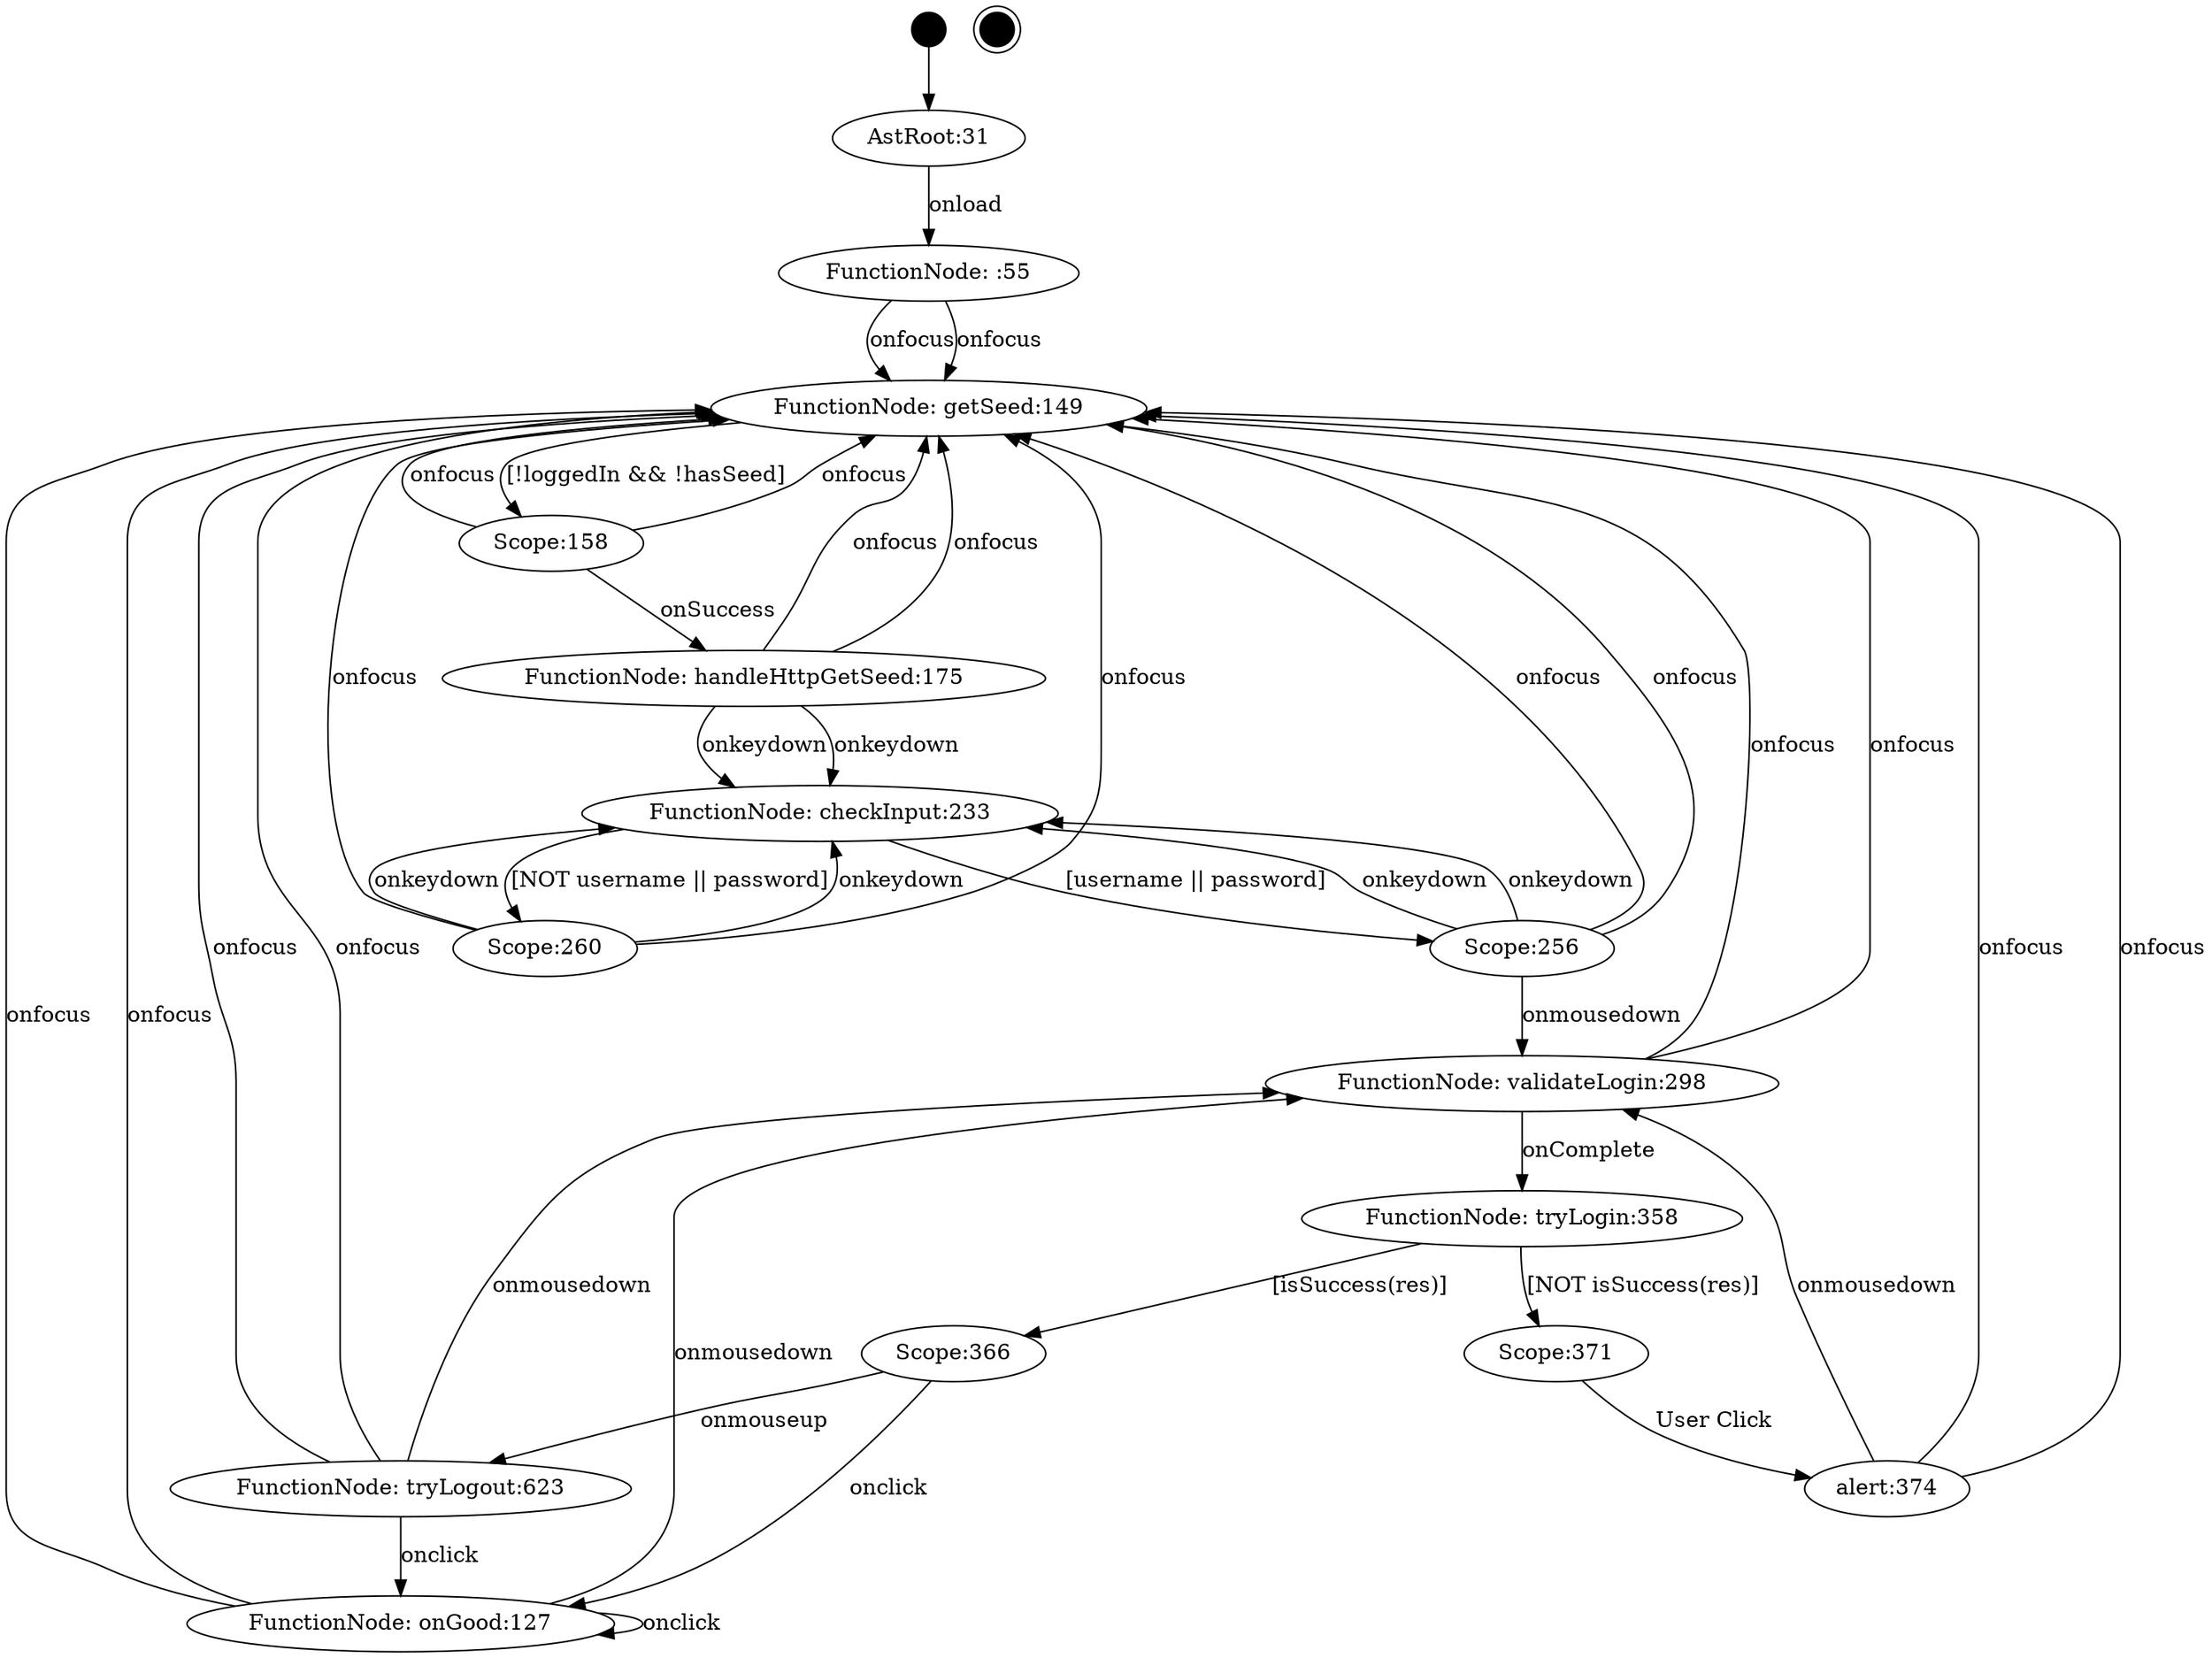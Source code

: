 digraph FSM {
JSAnalyzer_0000002917[label="",shape=circle,style=filled,color=black,fixedsize=true,width=0.3];
JSAnalyzer_0000002919[label="",shape=doublecircle,style=filled,color=black,fixedsize=true,width=0.3];
JSAnalyzer_0000000031[label="AstRoot:31"];
JSAnalyzer_0000000055[label="FunctionNode: :55"];
JSAnalyzer_0000000127[label="FunctionNode: onGood:127"];
JSAnalyzer_0000000149[label="FunctionNode: getSeed:149"];
JSAnalyzer_0000000158[label="Scope:158"];
JSAnalyzer_0000000175[label="FunctionNode: handleHttpGetSeed:175"];
JSAnalyzer_0000000233[label="FunctionNode: checkInput:233"];
JSAnalyzer_0000000256[label="Scope:256"];
JSAnalyzer_0000000260[label="Scope:260"];
JSAnalyzer_0000000298[label="FunctionNode: validateLogin:298"];
JSAnalyzer_0000000358[label="FunctionNode: tryLogin:358"];
JSAnalyzer_0000000366[label="Scope:366"];
JSAnalyzer_0000000371[label="Scope:371"];
JSAnalyzer_0000000623[label="FunctionNode: tryLogout:623"];
JSAnalyzer_0000000374[label="alert:374"];
JSAnalyzer_0000002917 -> JSAnalyzer_0000000031;
JSAnalyzer_0000000149 -> JSAnalyzer_0000000158[label="[!loggedIn && !hasSeed]"];
JSAnalyzer_0000000233 -> JSAnalyzer_0000000256[label="[username || password]"];
JSAnalyzer_0000000233 -> JSAnalyzer_0000000260[label="[NOT username || password]"];
JSAnalyzer_0000000358 -> JSAnalyzer_0000000366[label="[isSuccess(res)]"];
JSAnalyzer_0000000358 -> JSAnalyzer_0000000371[label="[NOT isSuccess(res)]"];
JSAnalyzer_0000000031 -> JSAnalyzer_0000000055[label="onload"];
JSAnalyzer_0000000055 -> JSAnalyzer_0000000149[label="onfocus"];
JSAnalyzer_0000000055 -> JSAnalyzer_0000000149[label="onfocus"];
JSAnalyzer_0000000127 -> JSAnalyzer_0000000149[label="onfocus"];
JSAnalyzer_0000000127 -> JSAnalyzer_0000000149[label="onfocus"];
JSAnalyzer_0000000127 -> JSAnalyzer_0000000298[label="onmousedown"];
JSAnalyzer_0000000127 -> JSAnalyzer_0000000127[label="onclick"];
JSAnalyzer_0000000158 -> JSAnalyzer_0000000175[label="onSuccess"];
JSAnalyzer_0000000158 -> JSAnalyzer_0000000149[label="onfocus"];
JSAnalyzer_0000000158 -> JSAnalyzer_0000000149[label="onfocus"];
JSAnalyzer_0000000175 -> JSAnalyzer_0000000233[label="onkeydown"];
JSAnalyzer_0000000175 -> JSAnalyzer_0000000233[label="onkeydown"];
JSAnalyzer_0000000175 -> JSAnalyzer_0000000149[label="onfocus"];
JSAnalyzer_0000000175 -> JSAnalyzer_0000000149[label="onfocus"];
JSAnalyzer_0000000256 -> JSAnalyzer_0000000233[label="onkeydown"];
JSAnalyzer_0000000256 -> JSAnalyzer_0000000233[label="onkeydown"];
JSAnalyzer_0000000256 -> JSAnalyzer_0000000149[label="onfocus"];
JSAnalyzer_0000000256 -> JSAnalyzer_0000000149[label="onfocus"];
JSAnalyzer_0000000256 -> JSAnalyzer_0000000298[label="onmousedown"];
JSAnalyzer_0000000260 -> JSAnalyzer_0000000233[label="onkeydown"];
JSAnalyzer_0000000260 -> JSAnalyzer_0000000233[label="onkeydown"];
JSAnalyzer_0000000260 -> JSAnalyzer_0000000149[label="onfocus"];
JSAnalyzer_0000000260 -> JSAnalyzer_0000000149[label="onfocus"];
JSAnalyzer_0000000298 -> JSAnalyzer_0000000358[label="onComplete"];
JSAnalyzer_0000000298 -> JSAnalyzer_0000000149[label="onfocus"];
JSAnalyzer_0000000298 -> JSAnalyzer_0000000149[label="onfocus"];
JSAnalyzer_0000000366 -> JSAnalyzer_0000000623[label="onmouseup"];
JSAnalyzer_0000000366 -> JSAnalyzer_0000000127[label="onclick"];
JSAnalyzer_0000000371 -> JSAnalyzer_0000000374[label="User Click"];
JSAnalyzer_0000000623 -> JSAnalyzer_0000000149[label="onfocus"];
JSAnalyzer_0000000623 -> JSAnalyzer_0000000149[label="onfocus"];
JSAnalyzer_0000000623 -> JSAnalyzer_0000000298[label="onmousedown"];
JSAnalyzer_0000000623 -> JSAnalyzer_0000000127[label="onclick"];
JSAnalyzer_0000000374 -> JSAnalyzer_0000000149[label="onfocus"];
JSAnalyzer_0000000374 -> JSAnalyzer_0000000149[label="onfocus"];
JSAnalyzer_0000000374 -> JSAnalyzer_0000000298[label="onmousedown"];
}
